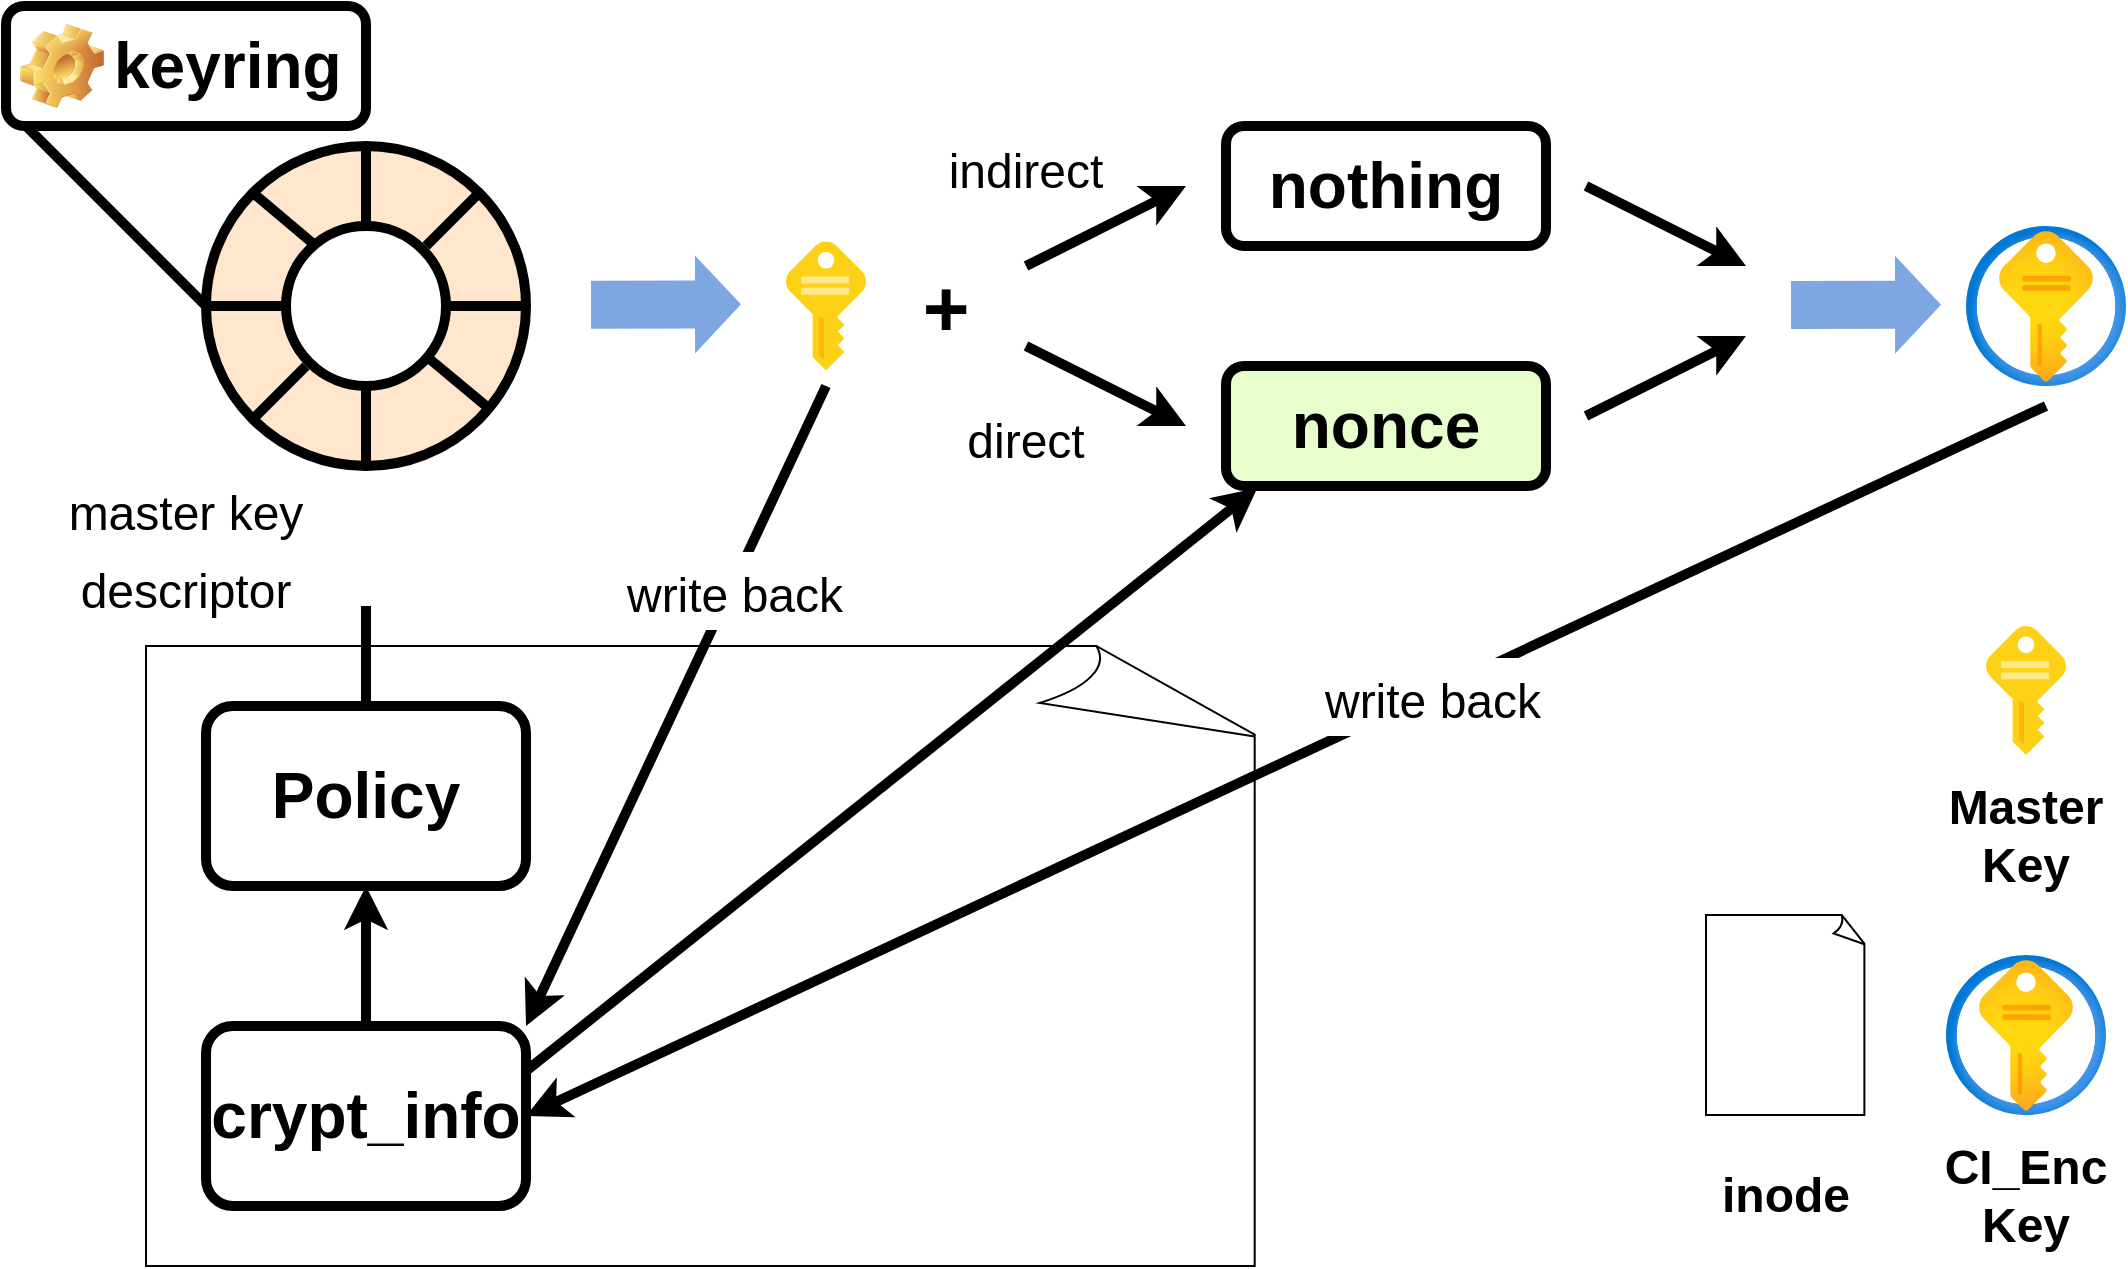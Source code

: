 <mxfile version="17.4.6" type="github">
  <diagram id="0nlcSlgoY7Tgn-A3_Evd" name="Page-1">
    <mxGraphModel dx="1384" dy="772" grid="1" gridSize="10" guides="1" tooltips="1" connect="1" arrows="1" fold="1" page="1" pageScale="1" pageWidth="827" pageHeight="1169" math="0" shadow="0">
      <root>
        <mxCell id="0" />
        <mxCell id="1" parent="0" />
        <mxCell id="5ykrlOguuD8pohVd0Vsc-59" value="" style="whiteSpace=wrap;html=1;shape=mxgraph.basic.document;fillColor=none;" vertex="1" parent="1">
          <mxGeometry x="120" y="690" width="560" height="310" as="geometry" />
        </mxCell>
        <mxCell id="5ykrlOguuD8pohVd0Vsc-5" value="" style="sketch=0;aspect=fixed;html=1;points=[];align=center;image;fontSize=12;image=img/lib/mscae/Key.svg;fillColor=none;" vertex="1" parent="1">
          <mxGeometry x="1040" y="680" width="40" height="64.52" as="geometry" />
        </mxCell>
        <mxCell id="5ykrlOguuD8pohVd0Vsc-6" value="" style="whiteSpace=wrap;html=1;shape=mxgraph.basic.document;fillColor=none;" vertex="1" parent="1">
          <mxGeometry x="900" y="824.52" width="80" height="100" as="geometry" />
        </mxCell>
        <mxCell id="5ykrlOguuD8pohVd0Vsc-7" value="" style="aspect=fixed;html=1;points=[];align=center;image;fontSize=12;image=img/lib/azure2/security/Key_Vaults.svg;fillColor=none;" vertex="1" parent="1">
          <mxGeometry x="1020" y="844.52" width="80" height="80" as="geometry" />
        </mxCell>
        <mxCell id="5ykrlOguuD8pohVd0Vsc-9" value="&lt;b&gt;&lt;font style=&quot;font-size: 24px&quot;&gt;Master Key&lt;/font&gt;&lt;/b&gt;" style="text;html=1;strokeColor=none;fillColor=none;align=center;verticalAlign=middle;whiteSpace=wrap;rounded=0;" vertex="1" parent="1">
          <mxGeometry x="1020" y="764.52" width="80" height="40" as="geometry" />
        </mxCell>
        <mxCell id="5ykrlOguuD8pohVd0Vsc-10" value="&lt;b&gt;&lt;font style=&quot;font-size: 24px&quot;&gt;inode&lt;/font&gt;&lt;/b&gt;" style="text;html=1;strokeColor=none;fillColor=none;align=center;verticalAlign=middle;whiteSpace=wrap;rounded=0;" vertex="1" parent="1">
          <mxGeometry x="900" y="944.52" width="80" height="40" as="geometry" />
        </mxCell>
        <mxCell id="5ykrlOguuD8pohVd0Vsc-11" value="&lt;b&gt;&lt;font style=&quot;font-size: 24px&quot;&gt;CI_Enc Key&lt;/font&gt;&lt;/b&gt;" style="text;html=1;strokeColor=none;fillColor=none;align=center;verticalAlign=middle;whiteSpace=wrap;rounded=0;" vertex="1" parent="1">
          <mxGeometry x="1020" y="944.52" width="80" height="40" as="geometry" />
        </mxCell>
        <mxCell id="5ykrlOguuD8pohVd0Vsc-36" value="" style="shape=image;html=1;verticalAlign=top;verticalLabelPosition=bottom;labelBackgroundColor=#ffffff;imageAspect=0;aspect=fixed;image=https://cdn1.iconfinder.com/data/icons/bootstrap-vol-3/16/hand-index-128.png;fontSize=32;fillColor=none;" vertex="1" parent="1">
          <mxGeometry x="200" y="610" width="60" height="60" as="geometry" />
        </mxCell>
        <mxCell id="5ykrlOguuD8pohVd0Vsc-38" style="edgeStyle=orthogonalEdgeStyle;rounded=0;orthogonalLoop=1;jettySize=auto;html=1;exitX=0.5;exitY=0;exitDx=0;exitDy=0;entryX=0.5;entryY=1;entryDx=0;entryDy=0;fontSize=32;endArrow=none;endFill=0;strokeWidth=5;startArrow=none;" edge="1" parent="1" source="5ykrlOguuD8pohVd0Vsc-37" target="5ykrlOguuD8pohVd0Vsc-36">
          <mxGeometry relative="1" as="geometry">
            <mxPoint x="230" y="690" as="sourcePoint" />
          </mxGeometry>
        </mxCell>
        <mxCell id="5ykrlOguuD8pohVd0Vsc-37" value="&lt;b&gt;Policy&lt;/b&gt;" style="rounded=1;whiteSpace=wrap;html=1;fontSize=32;fillColor=none;strokeWidth=5;" vertex="1" parent="1">
          <mxGeometry x="150" y="720" width="160" height="90" as="geometry" />
        </mxCell>
        <mxCell id="5ykrlOguuD8pohVd0Vsc-40" value="" style="ellipse;whiteSpace=wrap;html=1;aspect=fixed;fontSize=32;fillColor=#ffe6cc;strokeWidth=5;strokeColor=#000000;" vertex="1" parent="1">
          <mxGeometry x="150" y="440" width="160" height="160" as="geometry" />
        </mxCell>
        <mxCell id="5ykrlOguuD8pohVd0Vsc-41" value="" style="ellipse;whiteSpace=wrap;html=1;aspect=fixed;fontSize=32;strokeWidth=5;" vertex="1" parent="1">
          <mxGeometry x="190" y="480" width="80" height="80" as="geometry" />
        </mxCell>
        <mxCell id="5ykrlOguuD8pohVd0Vsc-42" value="" style="endArrow=none;html=1;rounded=0;fontSize=32;exitX=0;exitY=0.5;exitDx=0;exitDy=0;entryX=0;entryY=0.5;entryDx=0;entryDy=0;strokeWidth=5;" edge="1" parent="1" source="5ykrlOguuD8pohVd0Vsc-40" target="5ykrlOguuD8pohVd0Vsc-41">
          <mxGeometry width="50" height="50" relative="1" as="geometry">
            <mxPoint x="490" y="560" as="sourcePoint" />
            <mxPoint x="540" y="510" as="targetPoint" />
          </mxGeometry>
        </mxCell>
        <mxCell id="5ykrlOguuD8pohVd0Vsc-43" value="" style="endArrow=none;html=1;rounded=0;fontSize=32;exitX=1;exitY=0.5;exitDx=0;exitDy=0;strokeWidth=5;" edge="1" parent="1" source="5ykrlOguuD8pohVd0Vsc-41">
          <mxGeometry width="50" height="50" relative="1" as="geometry">
            <mxPoint x="370" y="560" as="sourcePoint" />
            <mxPoint x="310" y="520" as="targetPoint" />
          </mxGeometry>
        </mxCell>
        <mxCell id="5ykrlOguuD8pohVd0Vsc-44" value="" style="endArrow=none;html=1;rounded=0;fontSize=32;exitX=0.5;exitY=1;exitDx=0;exitDy=0;strokeWidth=5;" edge="1" parent="1" source="5ykrlOguuD8pohVd0Vsc-40">
          <mxGeometry width="50" height="50" relative="1" as="geometry">
            <mxPoint x="180" y="610" as="sourcePoint" />
            <mxPoint x="230" y="560" as="targetPoint" />
          </mxGeometry>
        </mxCell>
        <mxCell id="5ykrlOguuD8pohVd0Vsc-45" value="" style="endArrow=none;html=1;rounded=0;fontSize=32;exitX=0.5;exitY=0;exitDx=0;exitDy=0;strokeWidth=5;" edge="1" parent="1" source="5ykrlOguuD8pohVd0Vsc-41">
          <mxGeometry width="50" height="50" relative="1" as="geometry">
            <mxPoint x="180" y="490" as="sourcePoint" />
            <mxPoint x="230" y="440" as="targetPoint" />
          </mxGeometry>
        </mxCell>
        <mxCell id="5ykrlOguuD8pohVd0Vsc-46" value="" style="endArrow=none;html=1;rounded=0;fontSize=32;strokeWidth=5;" edge="1" parent="1">
          <mxGeometry width="50" height="50" relative="1" as="geometry">
            <mxPoint x="260" y="490" as="sourcePoint" />
            <mxPoint x="285" y="465" as="targetPoint" />
          </mxGeometry>
        </mxCell>
        <mxCell id="5ykrlOguuD8pohVd0Vsc-47" value="" style="endArrow=none;html=1;rounded=0;fontSize=32;strokeWidth=5;" edge="1" parent="1" target="5ykrlOguuD8pohVd0Vsc-40">
          <mxGeometry width="50" height="50" relative="1" as="geometry">
            <mxPoint x="260" y="545" as="sourcePoint" />
            <mxPoint x="285" y="520" as="targetPoint" />
          </mxGeometry>
        </mxCell>
        <mxCell id="5ykrlOguuD8pohVd0Vsc-48" value="" style="endArrow=none;html=1;rounded=0;fontSize=32;exitX=0;exitY=0;exitDx=0;exitDy=0;strokeWidth=5;" edge="1" parent="1" source="5ykrlOguuD8pohVd0Vsc-40">
          <mxGeometry width="50" height="50" relative="1" as="geometry">
            <mxPoint x="180" y="515" as="sourcePoint" />
            <mxPoint x="205" y="490" as="targetPoint" />
          </mxGeometry>
        </mxCell>
        <mxCell id="5ykrlOguuD8pohVd0Vsc-50" value="" style="endArrow=none;html=1;rounded=0;fontSize=32;strokeWidth=5;" edge="1" parent="1">
          <mxGeometry width="50" height="50" relative="1" as="geometry">
            <mxPoint x="175" y="575" as="sourcePoint" />
            <mxPoint x="200" y="550" as="targetPoint" />
          </mxGeometry>
        </mxCell>
        <mxCell id="5ykrlOguuD8pohVd0Vsc-52" value="" style="edgeStyle=orthogonalEdgeStyle;rounded=0;orthogonalLoop=1;jettySize=auto;html=1;exitX=0.5;exitY=0;exitDx=0;exitDy=0;entryX=0.5;entryY=1;entryDx=0;entryDy=0;fontSize=32;endArrow=none;endFill=0;strokeWidth=5;" edge="1" parent="1" source="5ykrlOguuD8pohVd0Vsc-37">
          <mxGeometry relative="1" as="geometry">
            <mxPoint x="230" y="720" as="sourcePoint" />
            <mxPoint x="230" y="720" as="targetPoint" />
          </mxGeometry>
        </mxCell>
        <mxCell id="5ykrlOguuD8pohVd0Vsc-55" value="" style="shape=flexArrow;endArrow=classic;html=1;rounded=0;fontSize=32;strokeWidth=5;width=20;fillColor=#7EA6E0;strokeColor=none;" edge="1" parent="1">
          <mxGeometry width="50" height="50" relative="1" as="geometry">
            <mxPoint x="340" y="519.34" as="sourcePoint" />
            <mxPoint x="420" y="519.17" as="targetPoint" />
          </mxGeometry>
        </mxCell>
        <mxCell id="5ykrlOguuD8pohVd0Vsc-57" style="edgeStyle=orthogonalEdgeStyle;rounded=0;orthogonalLoop=1;jettySize=auto;html=1;exitX=0.5;exitY=0;exitDx=0;exitDy=0;entryX=0.5;entryY=1;entryDx=0;entryDy=0;fontSize=32;endArrow=classic;endFill=1;strokeWidth=5;fillColor=#7EA6E0;" edge="1" parent="1" source="5ykrlOguuD8pohVd0Vsc-56" target="5ykrlOguuD8pohVd0Vsc-37">
          <mxGeometry relative="1" as="geometry" />
        </mxCell>
        <mxCell id="5ykrlOguuD8pohVd0Vsc-56" value="&lt;b&gt;crypt_info&lt;/b&gt;" style="rounded=1;whiteSpace=wrap;html=1;fontSize=32;fillColor=none;strokeWidth=5;" vertex="1" parent="1">
          <mxGeometry x="150" y="880" width="160" height="90" as="geometry" />
        </mxCell>
        <mxCell id="5ykrlOguuD8pohVd0Vsc-58" value="&lt;font style=&quot;font-size: 24px&quot;&gt;master key&lt;br&gt;descriptor&lt;/font&gt;" style="text;html=1;strokeColor=none;fillColor=none;align=center;verticalAlign=middle;whiteSpace=wrap;rounded=0;fontSize=32;" vertex="1" parent="1">
          <mxGeometry x="60" y="600" width="160" height="80" as="geometry" />
        </mxCell>
        <mxCell id="5ykrlOguuD8pohVd0Vsc-61" value="" style="sketch=0;aspect=fixed;html=1;points=[];align=center;image;fontSize=12;image=img/lib/mscae/Key.svg;fillColor=none;" vertex="1" parent="1">
          <mxGeometry x="440" y="487.74" width="40" height="64.52" as="geometry" />
        </mxCell>
        <mxCell id="5ykrlOguuD8pohVd0Vsc-62" value="" style="endArrow=classic;html=1;rounded=0;fontSize=32;strokeWidth=5;fillColor=#7EA6E0;entryX=1;entryY=0;entryDx=0;entryDy=0;" edge="1" parent="1" target="5ykrlOguuD8pohVd0Vsc-56">
          <mxGeometry width="50" height="50" relative="1" as="geometry">
            <mxPoint x="460" y="560" as="sourcePoint" />
            <mxPoint x="620" y="650" as="targetPoint" />
          </mxGeometry>
        </mxCell>
        <mxCell id="5ykrlOguuD8pohVd0Vsc-63" value="&lt;font style=&quot;font-size: 24px&quot;&gt;write back&lt;/font&gt;" style="edgeLabel;html=1;align=center;verticalAlign=middle;resizable=0;points=[];fontSize=32;" vertex="1" connectable="0" parent="5ykrlOguuD8pohVd0Vsc-62">
          <mxGeometry x="-0.366" y="1" relative="1" as="geometry">
            <mxPoint as="offset" />
          </mxGeometry>
        </mxCell>
        <mxCell id="5ykrlOguuD8pohVd0Vsc-64" value="&lt;b&gt;&lt;font style=&quot;font-size: 40px&quot;&gt;+&lt;/font&gt;&lt;/b&gt;" style="text;html=1;strokeColor=none;fillColor=none;align=center;verticalAlign=middle;whiteSpace=wrap;rounded=0;fontSize=32;" vertex="1" parent="1">
          <mxGeometry x="500" y="505" width="40" height="30" as="geometry" />
        </mxCell>
        <mxCell id="5ykrlOguuD8pohVd0Vsc-65" value="" style="endArrow=classic;html=1;rounded=0;fontSize=40;strokeWidth=5;fillColor=#7EA6E0;" edge="1" parent="1">
          <mxGeometry width="50" height="50" relative="1" as="geometry">
            <mxPoint x="560" y="500" as="sourcePoint" />
            <mxPoint x="640" y="460" as="targetPoint" />
          </mxGeometry>
        </mxCell>
        <mxCell id="5ykrlOguuD8pohVd0Vsc-66" value="" style="endArrow=classic;html=1;rounded=0;fontSize=40;strokeWidth=5;fillColor=#7EA6E0;" edge="1" parent="1">
          <mxGeometry width="50" height="50" relative="1" as="geometry">
            <mxPoint x="560" y="540" as="sourcePoint" />
            <mxPoint x="640" y="580" as="targetPoint" />
          </mxGeometry>
        </mxCell>
        <mxCell id="5ykrlOguuD8pohVd0Vsc-69" value="&lt;b&gt;nonce&lt;/b&gt;" style="rounded=1;whiteSpace=wrap;html=1;fontSize=32;strokeColor=#000000;strokeWidth=5;fillColor=#E6FFCC;" vertex="1" parent="1">
          <mxGeometry x="660" y="550" width="160" height="60" as="geometry" />
        </mxCell>
        <mxCell id="5ykrlOguuD8pohVd0Vsc-70" value="&lt;font style=&quot;font-size: 24px&quot;&gt;indirect&lt;/font&gt;" style="text;html=1;strokeColor=none;fillColor=none;align=center;verticalAlign=middle;whiteSpace=wrap;rounded=0;fontSize=32;" vertex="1" parent="1">
          <mxGeometry x="530" y="435" width="60" height="30" as="geometry" />
        </mxCell>
        <mxCell id="5ykrlOguuD8pohVd0Vsc-71" value="&lt;font style=&quot;font-size: 24px&quot;&gt;direct&lt;/font&gt;" style="text;html=1;strokeColor=none;fillColor=none;align=center;verticalAlign=middle;whiteSpace=wrap;rounded=0;fontSize=32;" vertex="1" parent="1">
          <mxGeometry x="530" y="570" width="60" height="30" as="geometry" />
        </mxCell>
        <mxCell id="5ykrlOguuD8pohVd0Vsc-72" value="&lt;b&gt;nothing&lt;/b&gt;" style="rounded=1;whiteSpace=wrap;html=1;fontSize=32;strokeColor=#000000;strokeWidth=5;fillColor=none;" vertex="1" parent="1">
          <mxGeometry x="660" y="430" width="160" height="60" as="geometry" />
        </mxCell>
        <mxCell id="5ykrlOguuD8pohVd0Vsc-73" value="" style="endArrow=classic;html=1;rounded=0;fontSize=40;strokeWidth=5;fillColor=#7EA6E0;" edge="1" parent="1">
          <mxGeometry width="50" height="50" relative="1" as="geometry">
            <mxPoint x="840" y="460" as="sourcePoint" />
            <mxPoint x="920" y="500" as="targetPoint" />
          </mxGeometry>
        </mxCell>
        <mxCell id="5ykrlOguuD8pohVd0Vsc-74" value="" style="endArrow=classic;html=1;rounded=0;fontSize=40;strokeWidth=5;fillColor=#7EA6E0;" edge="1" parent="1">
          <mxGeometry width="50" height="50" relative="1" as="geometry">
            <mxPoint x="840" y="575" as="sourcePoint" />
            <mxPoint x="920" y="535" as="targetPoint" />
          </mxGeometry>
        </mxCell>
        <mxCell id="5ykrlOguuD8pohVd0Vsc-75" value="" style="aspect=fixed;html=1;points=[];align=center;image;fontSize=12;image=img/lib/azure2/security/Key_Vaults.svg;fillColor=none;" vertex="1" parent="1">
          <mxGeometry x="1030" y="480" width="80" height="80" as="geometry" />
        </mxCell>
        <mxCell id="5ykrlOguuD8pohVd0Vsc-76" value="" style="endArrow=classic;html=1;rounded=0;fontSize=32;strokeWidth=5;fillColor=#7EA6E0;entryX=1;entryY=0.5;entryDx=0;entryDy=0;" edge="1" parent="1" target="5ykrlOguuD8pohVd0Vsc-56">
          <mxGeometry width="50" height="50" relative="1" as="geometry">
            <mxPoint x="1070" y="570" as="sourcePoint" />
            <mxPoint x="500" y="900" as="targetPoint" />
          </mxGeometry>
        </mxCell>
        <mxCell id="5ykrlOguuD8pohVd0Vsc-77" value="&lt;font style=&quot;font-size: 24px&quot;&gt;write back&lt;/font&gt;" style="edgeLabel;html=1;align=center;verticalAlign=middle;resizable=0;points=[];fontSize=32;" vertex="1" connectable="0" parent="5ykrlOguuD8pohVd0Vsc-76">
          <mxGeometry x="-0.19" y="1" relative="1" as="geometry">
            <mxPoint as="offset" />
          </mxGeometry>
        </mxCell>
        <mxCell id="5ykrlOguuD8pohVd0Vsc-78" value="keyring" style="label;whiteSpace=wrap;html=1;image=img/clipart/Gear_128x128.png;fontSize=32;strokeColor=#000000;strokeWidth=5;fillColor=none;" vertex="1" parent="1">
          <mxGeometry x="50" y="370" width="180" height="60" as="geometry" />
        </mxCell>
        <mxCell id="5ykrlOguuD8pohVd0Vsc-80" value="" style="endArrow=none;html=1;rounded=0;fontSize=32;strokeWidth=5;fillColor=#7EA6E0;" edge="1" parent="1">
          <mxGeometry width="50" height="50" relative="1" as="geometry">
            <mxPoint x="150" y="520" as="sourcePoint" />
            <mxPoint x="60" y="430" as="targetPoint" />
          </mxGeometry>
        </mxCell>
        <mxCell id="5ykrlOguuD8pohVd0Vsc-81" value="" style="shape=flexArrow;endArrow=classic;html=1;rounded=0;fontSize=32;strokeWidth=5;width=20;fillColor=#7EA6E0;strokeColor=none;" edge="1" parent="1">
          <mxGeometry width="50" height="50" relative="1" as="geometry">
            <mxPoint x="940" y="519.5" as="sourcePoint" />
            <mxPoint x="1020" y="519.33" as="targetPoint" />
          </mxGeometry>
        </mxCell>
        <mxCell id="5ykrlOguuD8pohVd0Vsc-82" value="" style="endArrow=classic;html=1;rounded=0;fontSize=24;strokeWidth=5;fillColor=#7EA6E0;exitX=1;exitY=0.25;exitDx=0;exitDy=0;entryX=0.098;entryY=1.016;entryDx=0;entryDy=0;entryPerimeter=0;" edge="1" parent="1" source="5ykrlOguuD8pohVd0Vsc-56" target="5ykrlOguuD8pohVd0Vsc-69">
          <mxGeometry width="50" height="50" relative="1" as="geometry">
            <mxPoint x="420" y="830" as="sourcePoint" />
            <mxPoint x="470" y="780" as="targetPoint" />
          </mxGeometry>
        </mxCell>
      </root>
    </mxGraphModel>
  </diagram>
</mxfile>
